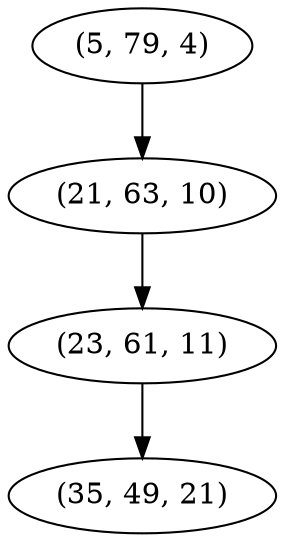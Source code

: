 digraph tree {
    "(5, 79, 4)";
    "(21, 63, 10)";
    "(23, 61, 11)";
    "(35, 49, 21)";
    "(5, 79, 4)" -> "(21, 63, 10)";
    "(21, 63, 10)" -> "(23, 61, 11)";
    "(23, 61, 11)" -> "(35, 49, 21)";
}
